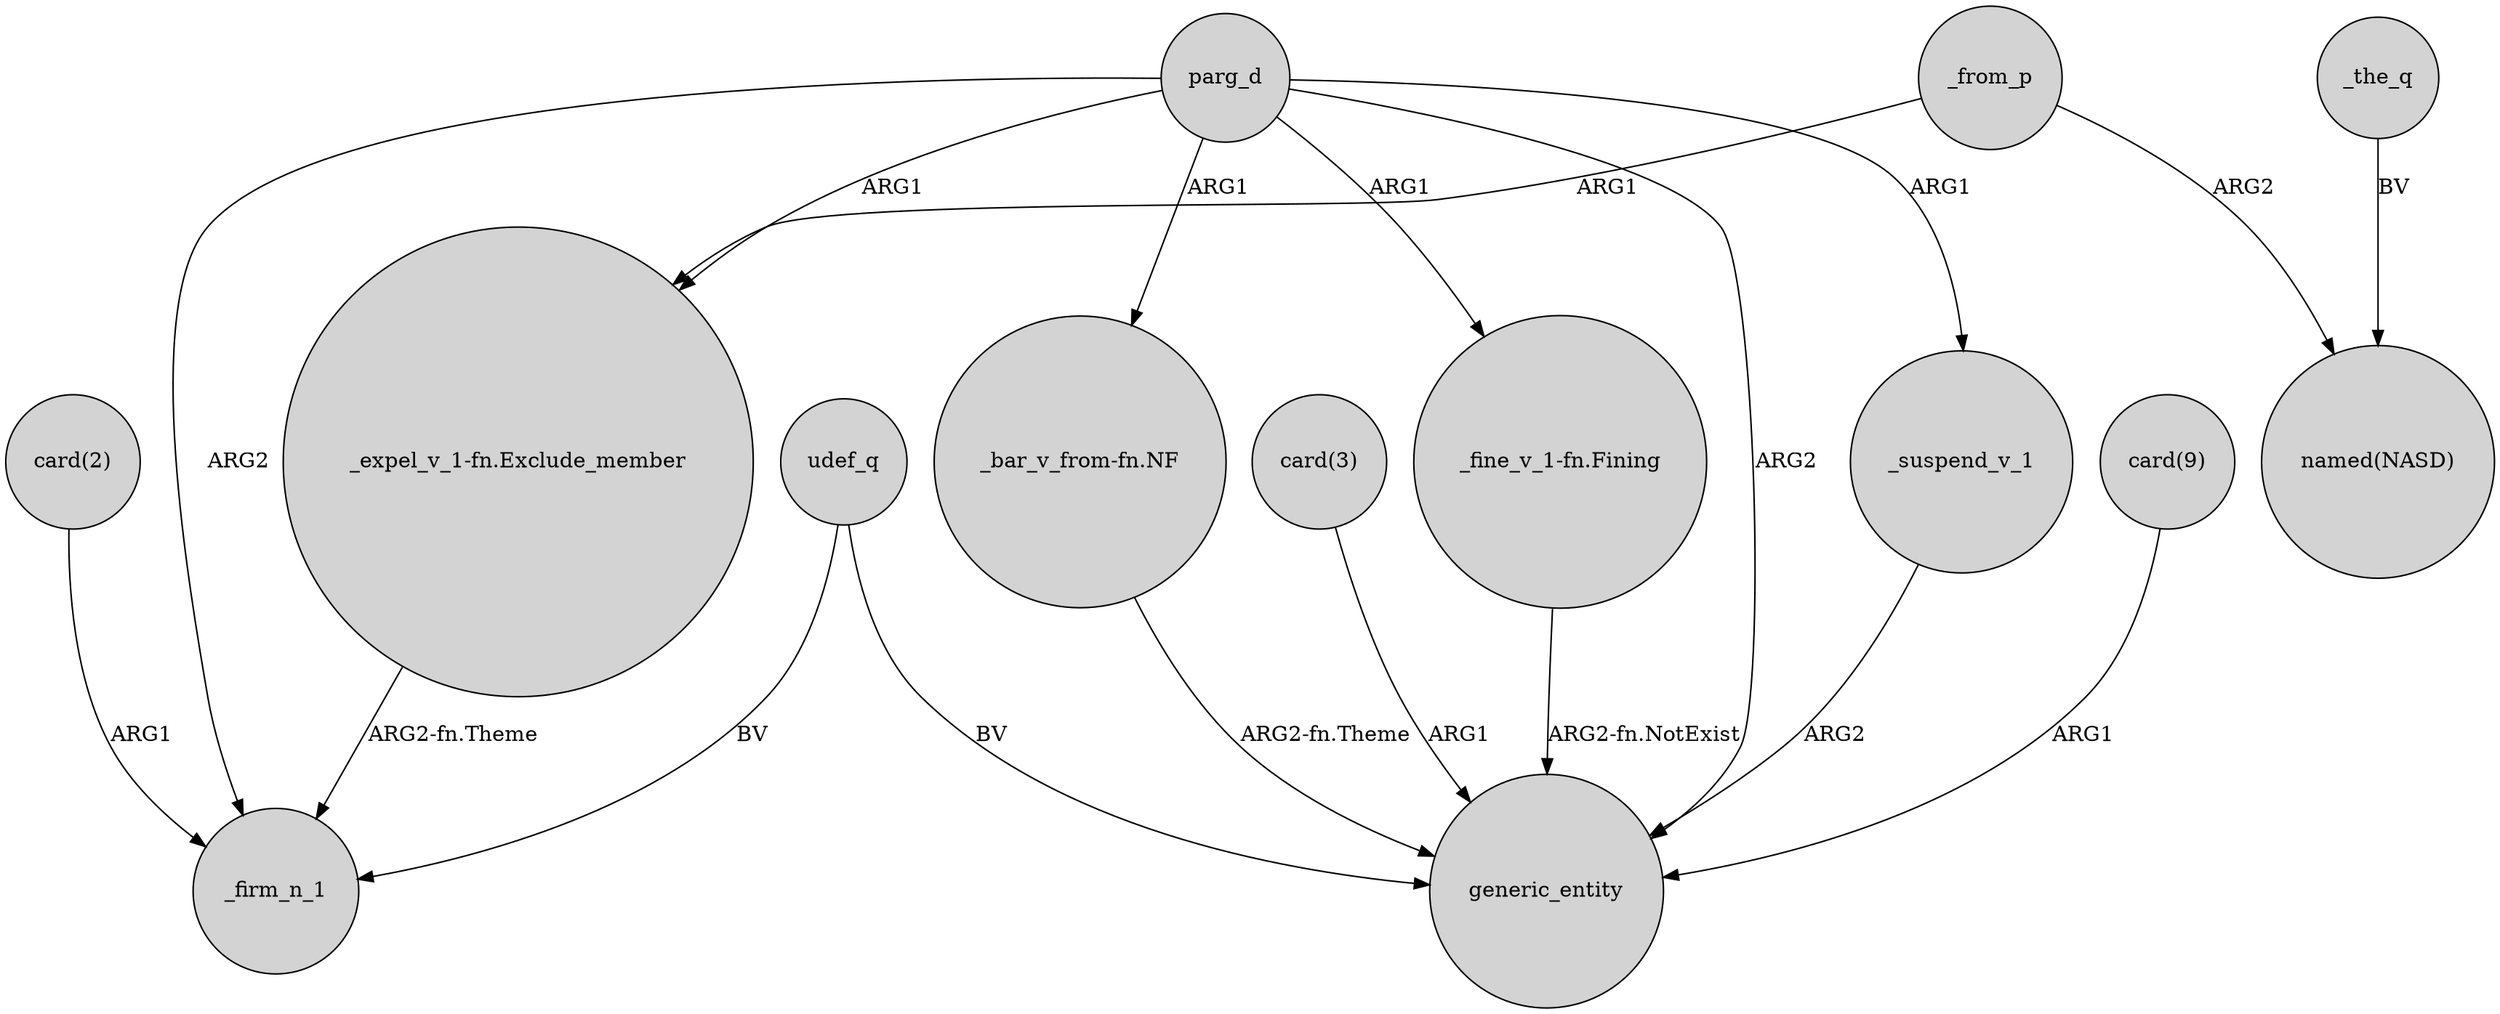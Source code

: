 digraph {
	node [shape=circle style=filled]
	udef_q -> _firm_n_1 [label=BV]
	"card(2)" -> _firm_n_1 [label=ARG1]
	parg_d -> _suspend_v_1 [label=ARG1]
	_from_p -> "named(NASD)" [label=ARG2]
	udef_q -> generic_entity [label=BV]
	parg_d -> "_expel_v_1-fn.Exclude_member" [label=ARG1]
	_the_q -> "named(NASD)" [label=BV]
	parg_d -> "_bar_v_from-fn.NF" [label=ARG1]
	"_fine_v_1-fn.Fining" -> generic_entity [label="ARG2-fn.NotExist"]
	_suspend_v_1 -> generic_entity [label=ARG2]
	parg_d -> "_fine_v_1-fn.Fining" [label=ARG1]
	parg_d -> _firm_n_1 [label=ARG2]
	"card(9)" -> generic_entity [label=ARG1]
	parg_d -> generic_entity [label=ARG2]
	"_expel_v_1-fn.Exclude_member" -> _firm_n_1 [label="ARG2-fn.Theme"]
	_from_p -> "_expel_v_1-fn.Exclude_member" [label=ARG1]
	"_bar_v_from-fn.NF" -> generic_entity [label="ARG2-fn.Theme"]
	"card(3)" -> generic_entity [label=ARG1]
}
